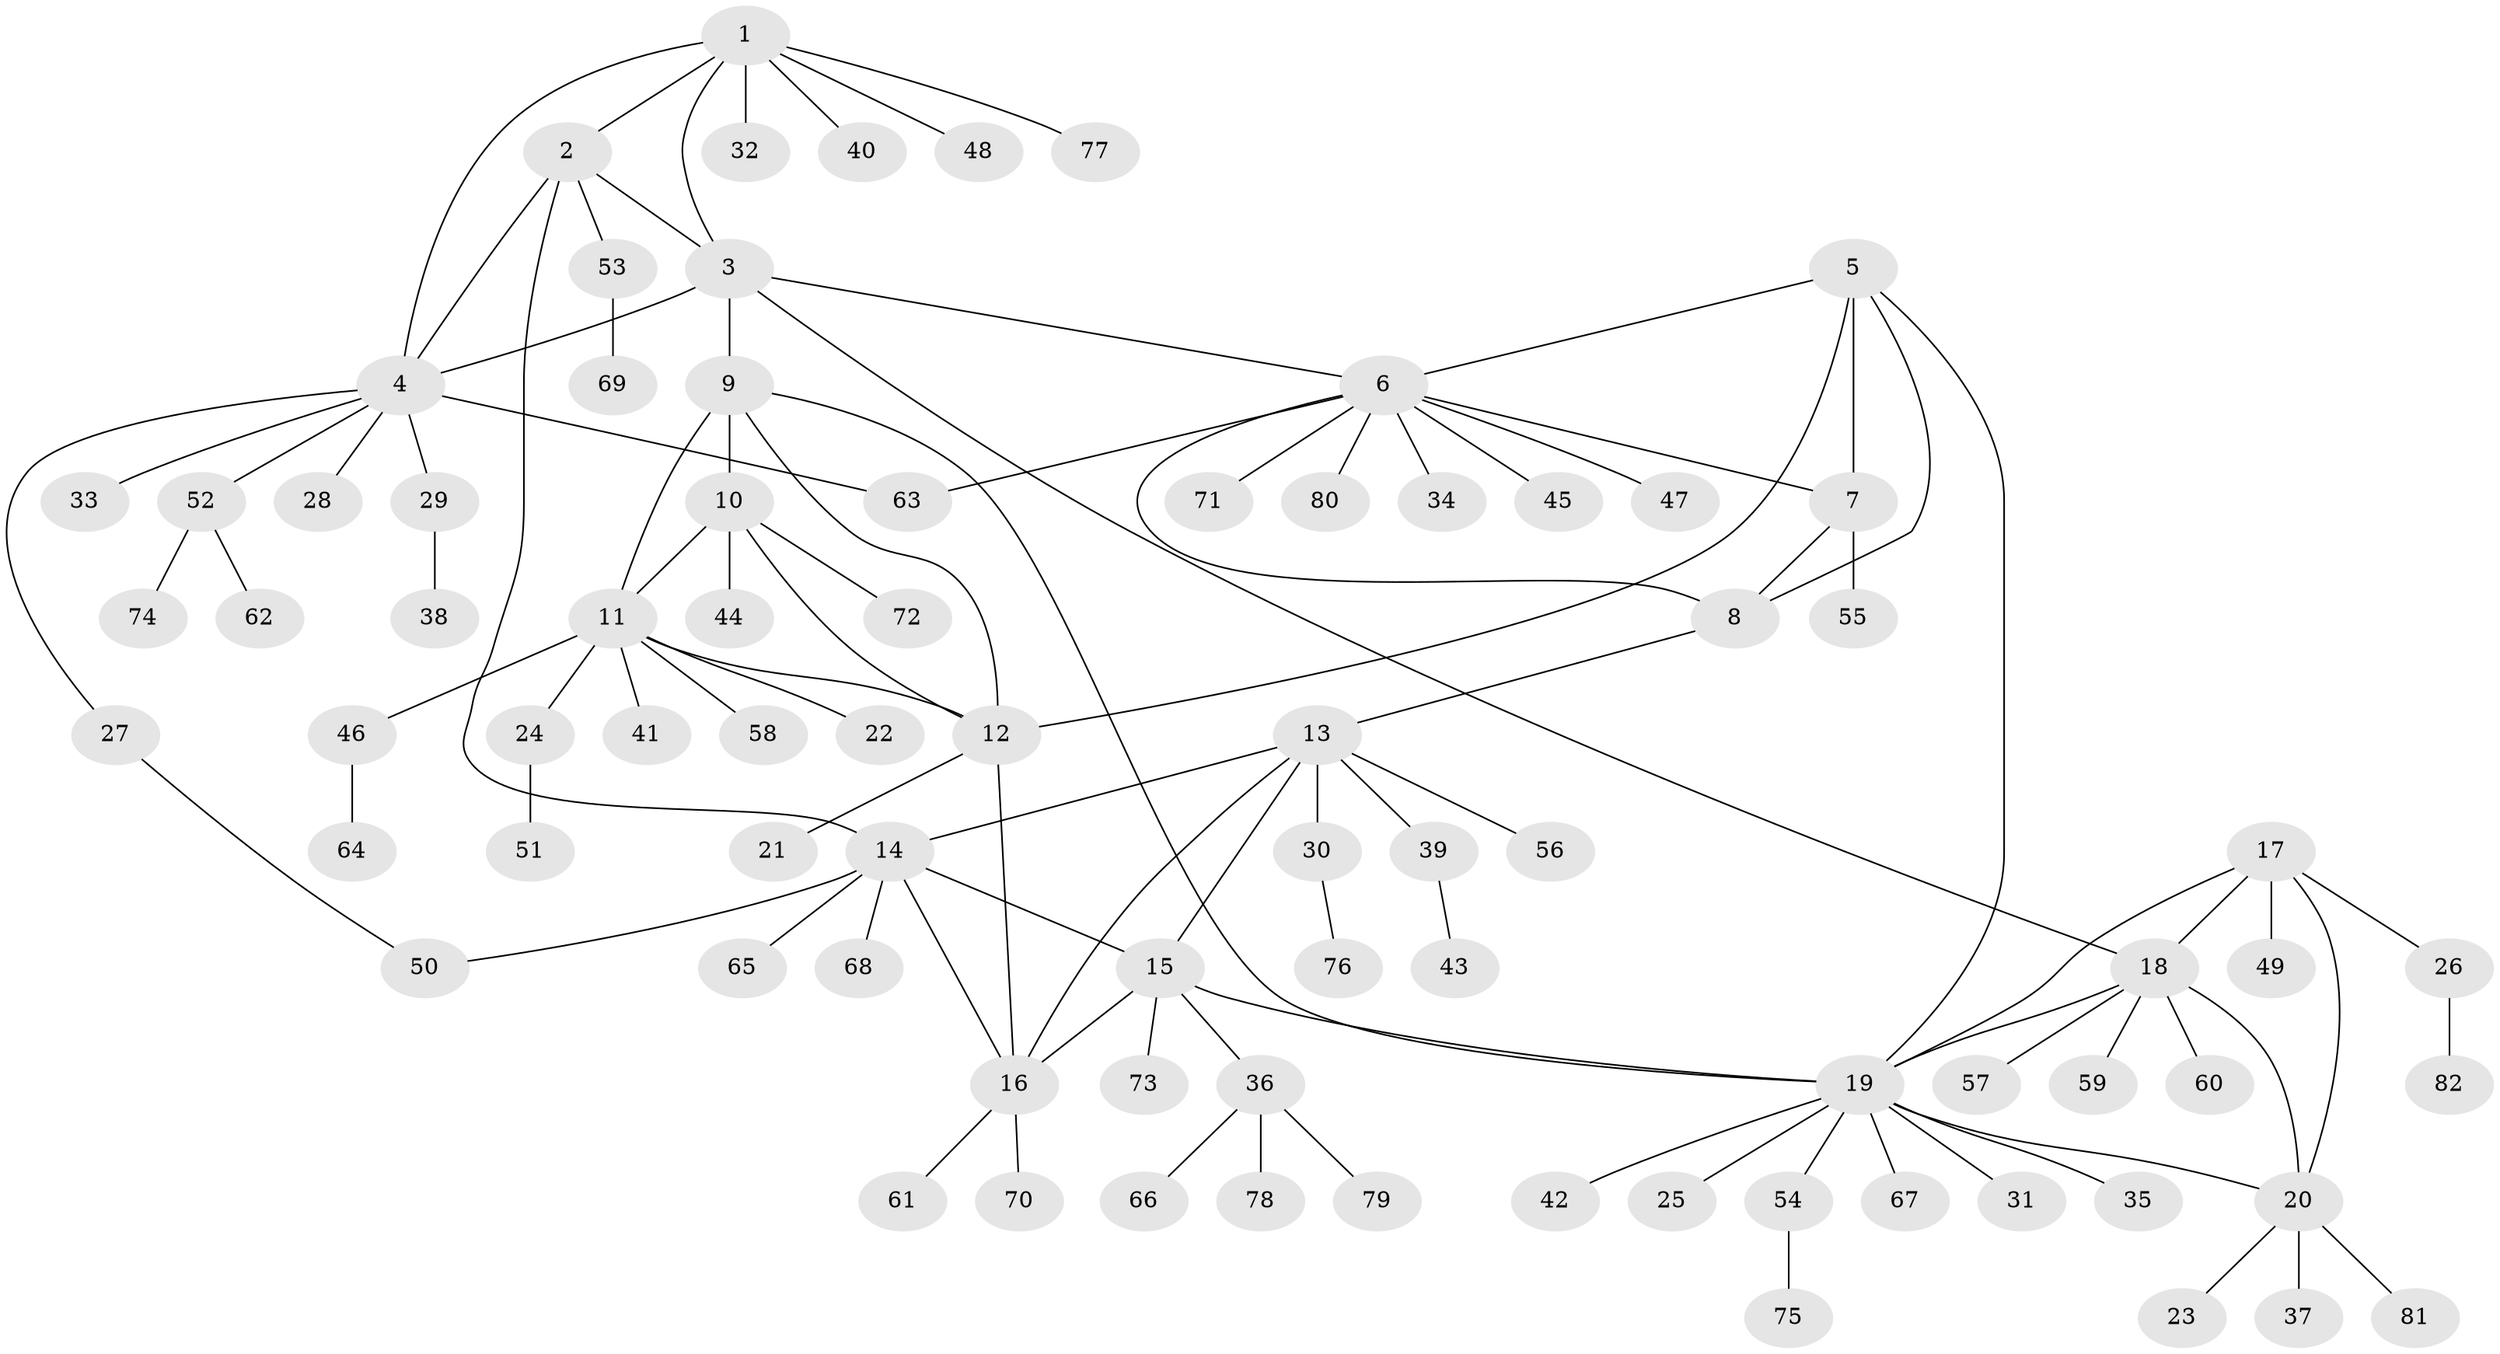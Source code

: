 // Generated by graph-tools (version 1.1) at 2025/37/03/09/25 02:37:15]
// undirected, 82 vertices, 104 edges
graph export_dot {
graph [start="1"]
  node [color=gray90,style=filled];
  1;
  2;
  3;
  4;
  5;
  6;
  7;
  8;
  9;
  10;
  11;
  12;
  13;
  14;
  15;
  16;
  17;
  18;
  19;
  20;
  21;
  22;
  23;
  24;
  25;
  26;
  27;
  28;
  29;
  30;
  31;
  32;
  33;
  34;
  35;
  36;
  37;
  38;
  39;
  40;
  41;
  42;
  43;
  44;
  45;
  46;
  47;
  48;
  49;
  50;
  51;
  52;
  53;
  54;
  55;
  56;
  57;
  58;
  59;
  60;
  61;
  62;
  63;
  64;
  65;
  66;
  67;
  68;
  69;
  70;
  71;
  72;
  73;
  74;
  75;
  76;
  77;
  78;
  79;
  80;
  81;
  82;
  1 -- 2;
  1 -- 3;
  1 -- 4;
  1 -- 32;
  1 -- 40;
  1 -- 48;
  1 -- 77;
  2 -- 3;
  2 -- 4;
  2 -- 14;
  2 -- 53;
  3 -- 4;
  3 -- 6;
  3 -- 9;
  3 -- 18;
  4 -- 27;
  4 -- 28;
  4 -- 29;
  4 -- 33;
  4 -- 52;
  4 -- 63;
  5 -- 6;
  5 -- 7;
  5 -- 8;
  5 -- 12;
  5 -- 19;
  6 -- 7;
  6 -- 8;
  6 -- 34;
  6 -- 45;
  6 -- 47;
  6 -- 63;
  6 -- 71;
  6 -- 80;
  7 -- 8;
  7 -- 55;
  8 -- 13;
  9 -- 10;
  9 -- 11;
  9 -- 12;
  9 -- 19;
  10 -- 11;
  10 -- 12;
  10 -- 44;
  10 -- 72;
  11 -- 12;
  11 -- 22;
  11 -- 24;
  11 -- 41;
  11 -- 46;
  11 -- 58;
  12 -- 16;
  12 -- 21;
  13 -- 14;
  13 -- 15;
  13 -- 16;
  13 -- 30;
  13 -- 39;
  13 -- 56;
  14 -- 15;
  14 -- 16;
  14 -- 50;
  14 -- 65;
  14 -- 68;
  15 -- 16;
  15 -- 19;
  15 -- 36;
  15 -- 73;
  16 -- 61;
  16 -- 70;
  17 -- 18;
  17 -- 19;
  17 -- 20;
  17 -- 26;
  17 -- 49;
  18 -- 19;
  18 -- 20;
  18 -- 57;
  18 -- 59;
  18 -- 60;
  19 -- 20;
  19 -- 25;
  19 -- 31;
  19 -- 35;
  19 -- 42;
  19 -- 54;
  19 -- 67;
  20 -- 23;
  20 -- 37;
  20 -- 81;
  24 -- 51;
  26 -- 82;
  27 -- 50;
  29 -- 38;
  30 -- 76;
  36 -- 66;
  36 -- 78;
  36 -- 79;
  39 -- 43;
  46 -- 64;
  52 -- 62;
  52 -- 74;
  53 -- 69;
  54 -- 75;
}
